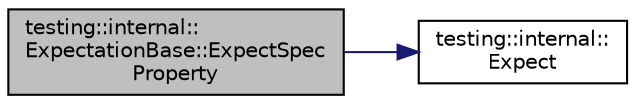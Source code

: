 digraph "testing::internal::ExpectationBase::ExpectSpecProperty"
{
  edge [fontname="Helvetica",fontsize="10",labelfontname="Helvetica",labelfontsize="10"];
  node [fontname="Helvetica",fontsize="10",shape=record];
  rankdir="LR";
  Node97 [label="testing::internal::\lExpectationBase::ExpectSpec\lProperty",height=0.2,width=0.4,color="black", fillcolor="grey75", style="filled", fontcolor="black"];
  Node97 -> Node98 [color="midnightblue",fontsize="10",style="solid",fontname="Helvetica"];
  Node98 [label="testing::internal::\lExpect",height=0.2,width=0.4,color="black", fillcolor="white", style="filled",URL="$d0/da7/namespacetesting_1_1internal.html#ad93379317e10862a77b9fb90aa96e083"];
}
